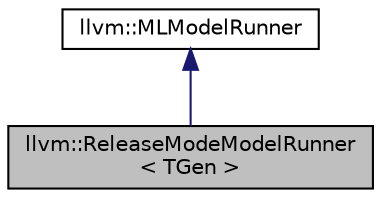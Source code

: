 digraph "llvm::ReleaseModeModelRunner&lt; TGen &gt;"
{
 // LATEX_PDF_SIZE
  bgcolor="transparent";
  edge [fontname="Helvetica",fontsize="10",labelfontname="Helvetica",labelfontsize="10"];
  node [fontname="Helvetica",fontsize="10",shape=record];
  Node1 [label="llvm::ReleaseModeModelRunner\l\< TGen \>",height=0.2,width=0.4,color="black", fillcolor="grey75", style="filled", fontcolor="black",tooltip="ReleaseModeModelRunner - production mode implementation of the MLModelRunner."];
  Node2 -> Node1 [dir="back",color="midnightblue",fontsize="10",style="solid",fontname="Helvetica"];
  Node2 [label="llvm::MLModelRunner",height=0.2,width=0.4,color="black",URL="$classllvm_1_1MLModelRunner.html",tooltip="MLModelRunner interface: abstraction of a mechanism for evaluating a tensorflow \"saved model\"."];
}
